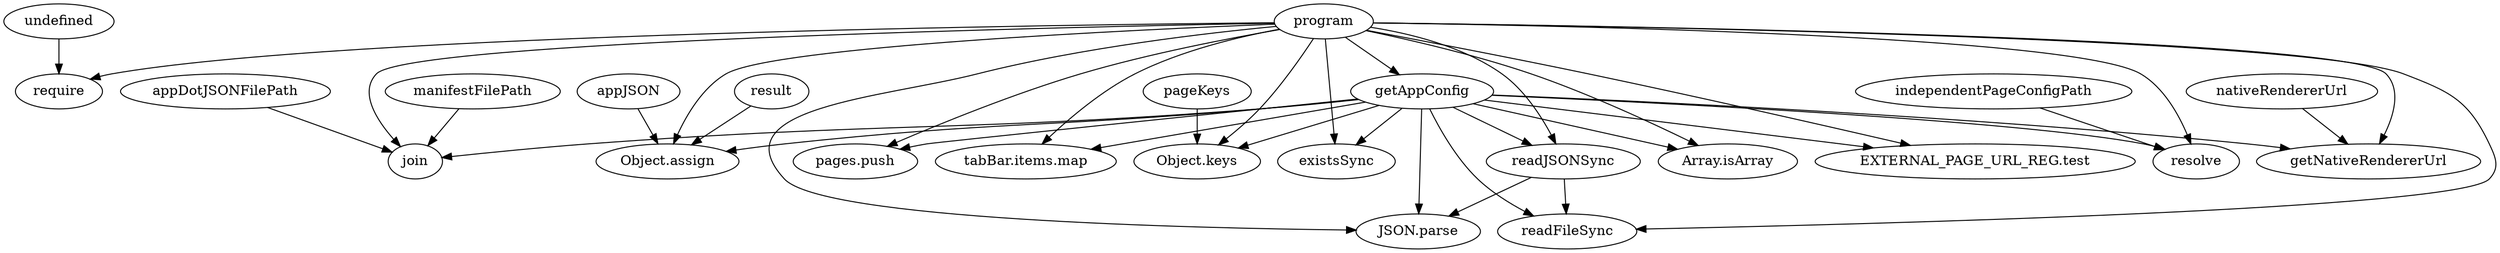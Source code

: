 strict digraph {"undefined" -> "require" 
"undefined" -> "require" 
"undefined" -> "require" 
"getAppConfig" -> "join" 
"getAppConfig" -> "join" 
"getAppConfig" -> "Object.assign" 
"getAppConfig" -> "existsSync" 
"getAppConfig" -> "Object.assign" 
"getAppConfig" -> "readJSONSync" 
"getAppConfig" -> "existsSync" 
"getAppConfig" -> "Object.assign" 
"getAppConfig" -> "readJSONSync" 
"getAppConfig" -> "getNativeRendererUrl" 
"getAppConfig" -> "Array.isArray" 
"getAppConfig" -> "EXTERNAL_PAGE_URL_REG.test" 
"getAppConfig" -> "resolve" 
"getAppConfig" -> "existsSync" 
"getAppConfig" -> "Object.assign" 
"getAppConfig" -> "JSON.parse" 
"getAppConfig" -> "readFileSync" 
"getAppConfig" -> "pages.push" 
"getAppConfig" -> "Object.keys" 
"getAppConfig" -> "EXTERNAL_PAGE_URL_REG.test" 
"getAppConfig" -> "resolve" 
"getAppConfig" -> "existsSync" 
"getAppConfig" -> "Object.assign" 
"getAppConfig" -> "JSON.parse" 
"getAppConfig" -> "readFileSync" 
"getAppConfig" -> "pages.push" 
"getAppConfig" -> "Object.assign" 
"getAppConfig" -> "Object.assign" 
"getAppConfig" -> "Array.isArray" 
"getAppConfig" -> "tabBar.items.map" 
"manifestFilePath" -> "join" 
"appDotJSONFilePath" -> "join" 
"appJSON" -> "Object.assign" 
"nativeRendererUrl" -> "getNativeRendererUrl" 
"independentPageConfigPath" -> "resolve" 
"pageKeys" -> "Object.keys" 
"independentPageConfigPath" -> "resolve" 
"result" -> "Object.assign" 
"readJSONSync" -> "JSON.parse" 
"readJSONSync" -> "readFileSync" 
"program" -> "require" 
"program" -> "require" 
"program" -> "require" 
"program" -> "join" 
"program" -> "join" 
"program" -> "Object.assign" 
"program" -> "existsSync" 
"program" -> "Object.assign" 
"program" -> "readJSONSync" 
"program" -> "existsSync" 
"program" -> "Object.assign" 
"program" -> "readJSONSync" 
"program" -> "getNativeRendererUrl" 
"program" -> "Array.isArray" 
"program" -> "EXTERNAL_PAGE_URL_REG.test" 
"program" -> "resolve" 
"program" -> "existsSync" 
"program" -> "Object.assign" 
"program" -> "JSON.parse" 
"program" -> "readFileSync" 
"program" -> "pages.push" 
"program" -> "Object.keys" 
"program" -> "EXTERNAL_PAGE_URL_REG.test" 
"program" -> "resolve" 
"program" -> "existsSync" 
"program" -> "Object.assign" 
"program" -> "JSON.parse" 
"program" -> "readFileSync" 
"program" -> "pages.push" 
"program" -> "Object.assign" 
"program" -> "Object.assign" 
"program" -> "Array.isArray" 
"program" -> "tabBar.items.map" 
"program" -> "JSON.parse" 
"program" -> "readFileSync" 
"program" -> "getAppConfig" 
}